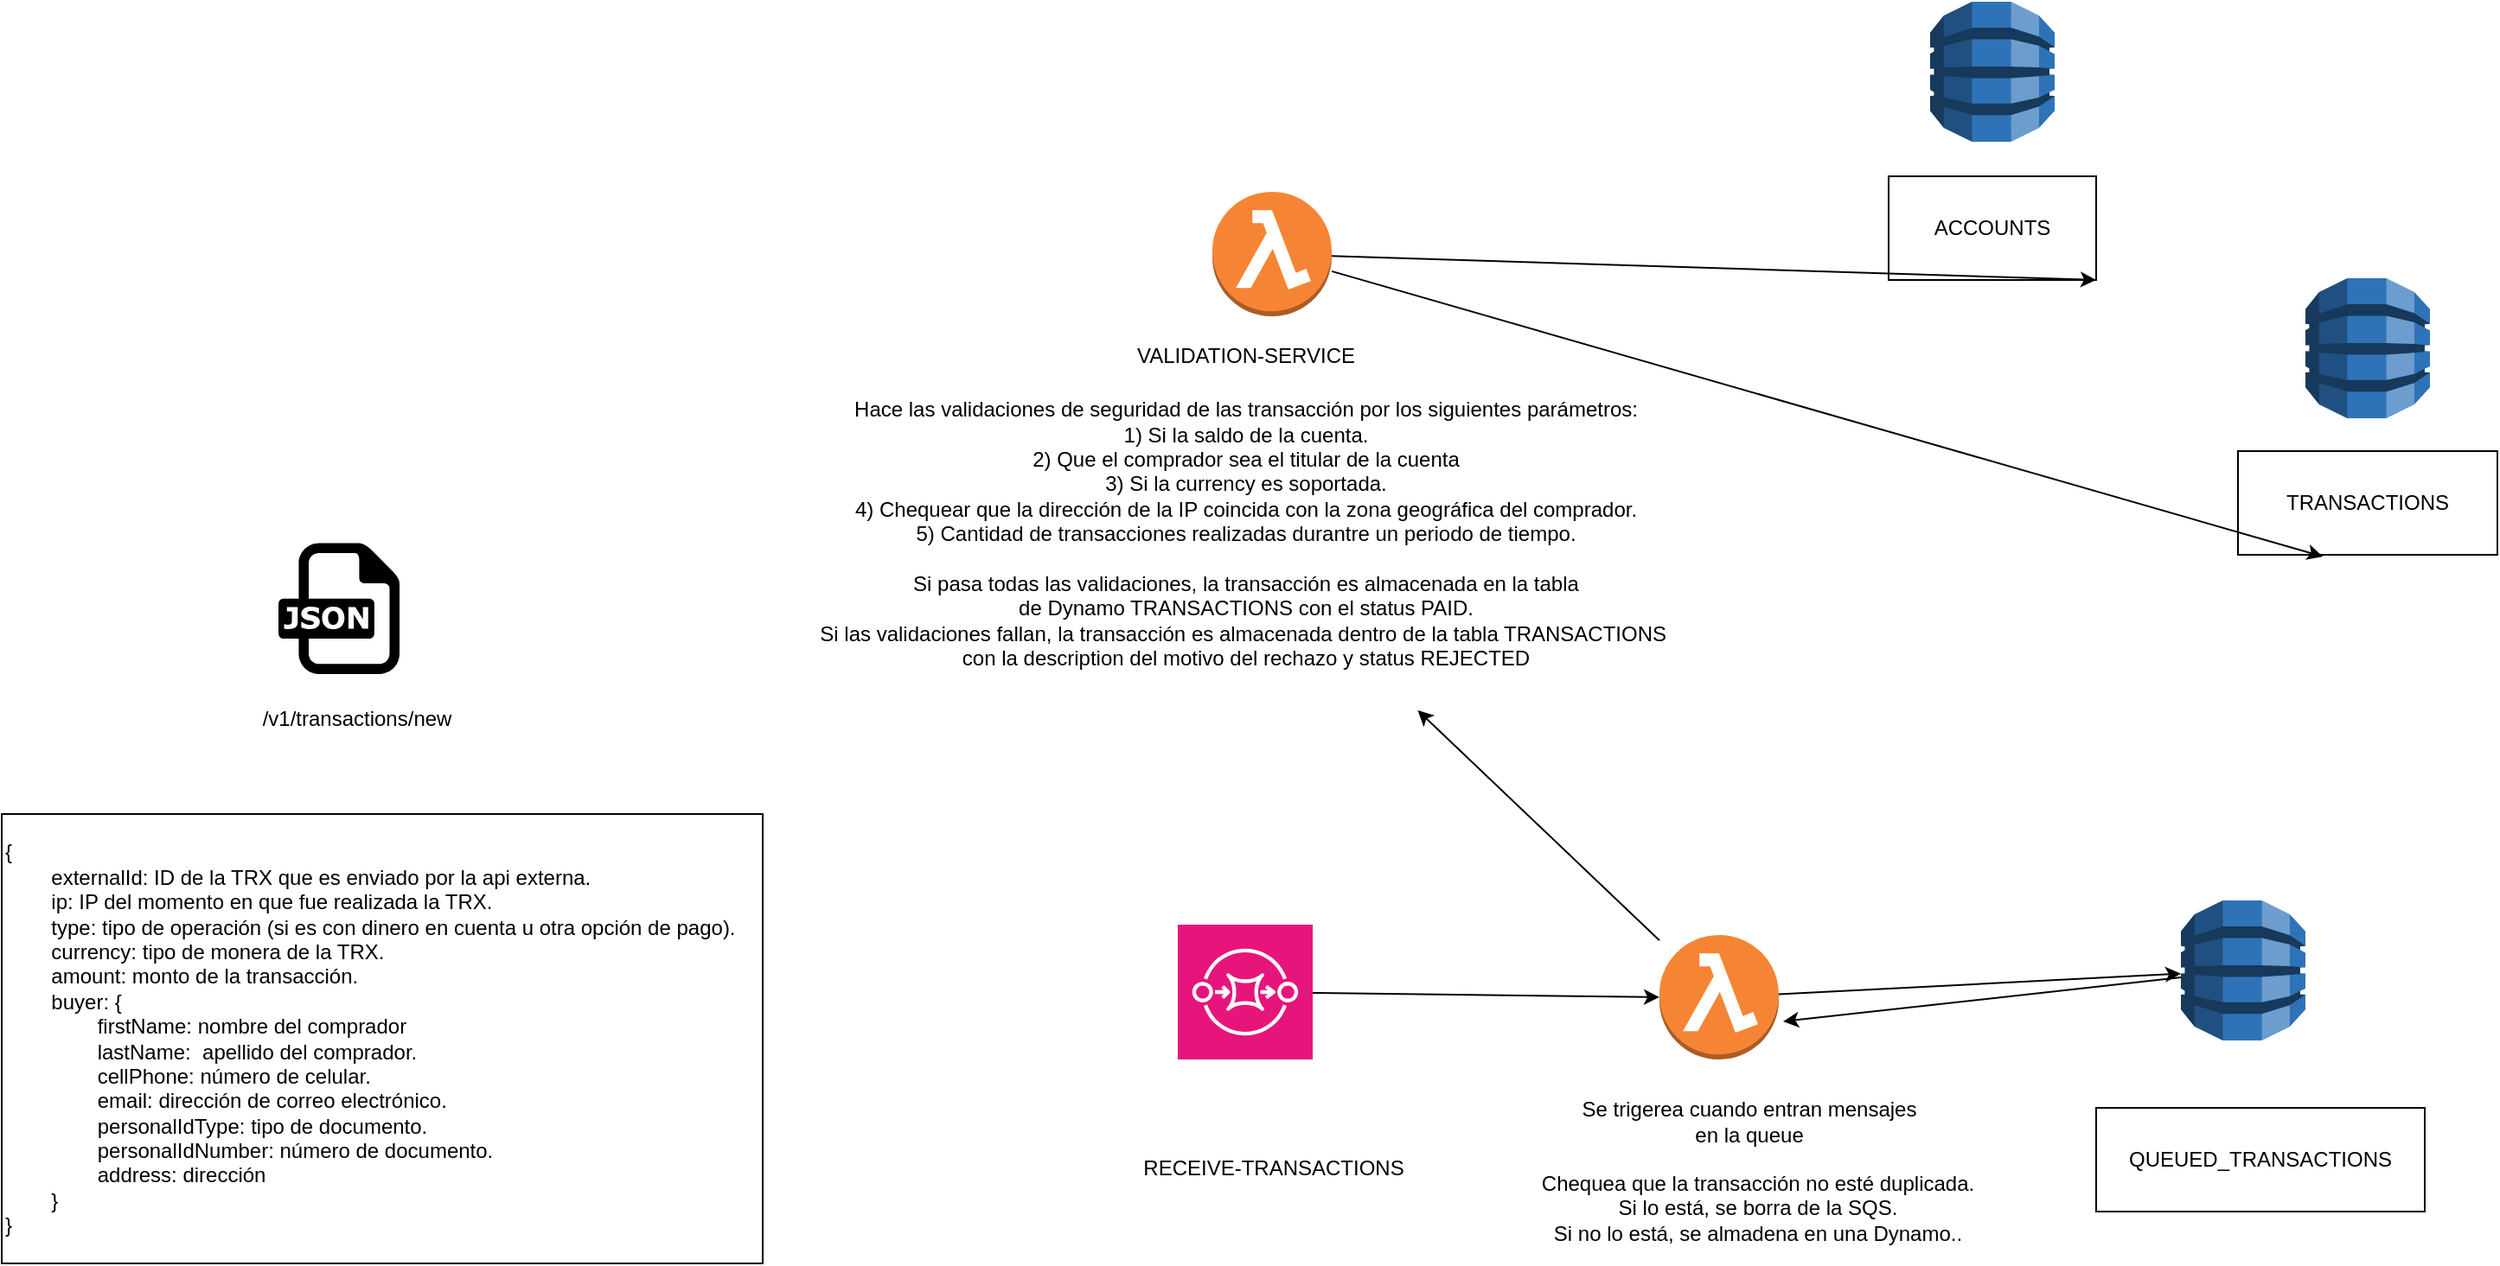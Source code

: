 <mxfile version="24.8.2">
  <diagram name="Page-1" id="5doB0BVXISMkJX6TuyT-">
    <mxGraphModel dx="2314" dy="1112" grid="1" gridSize="10" guides="1" tooltips="1" connect="1" arrows="1" fold="1" page="1" pageScale="1" pageWidth="850" pageHeight="1100" math="0" shadow="0">
      <root>
        <mxCell id="0" />
        <mxCell id="1" parent="0" />
        <mxCell id="77ZhGkkqVVTmG6hvkD-U-1" value="" style="outlineConnect=0;dashed=0;verticalLabelPosition=bottom;verticalAlign=top;align=center;html=1;shape=mxgraph.aws3.dynamo_db;fillColor=#2E73B8;gradientColor=none;" parent="1" vertex="1">
          <mxGeometry x="1195" y="170" width="72" height="81" as="geometry" />
        </mxCell>
        <mxCell id="77ZhGkkqVVTmG6hvkD-U-36" style="edgeStyle=none;rounded=0;orthogonalLoop=1;jettySize=auto;html=1;" parent="1" source="77ZhGkkqVVTmG6hvkD-U-2" edge="1">
          <mxGeometry relative="1" as="geometry">
            <mxPoint x="1110" y="760" as="targetPoint" />
          </mxGeometry>
        </mxCell>
        <mxCell id="77ZhGkkqVVTmG6hvkD-U-2" value="" style="outlineConnect=0;dashed=0;verticalLabelPosition=bottom;verticalAlign=top;align=center;html=1;shape=mxgraph.aws3.dynamo_db;fillColor=#2E73B8;gradientColor=none;" parent="1" vertex="1">
          <mxGeometry x="1340" y="690" width="72" height="81" as="geometry" />
        </mxCell>
        <mxCell id="77ZhGkkqVVTmG6hvkD-U-3" value="TRANSACTIONS" style="whiteSpace=wrap;html=1;" parent="1" vertex="1">
          <mxGeometry x="1373" y="430" width="150" height="60" as="geometry" />
        </mxCell>
        <mxCell id="77ZhGkkqVVTmG6hvkD-U-6" value="QUEUED_TRANSACTIONS" style="whiteSpace=wrap;html=1;" parent="1" vertex="1">
          <mxGeometry x="1291" y="810" width="190" height="60" as="geometry" />
        </mxCell>
        <mxCell id="77ZhGkkqVVTmG6hvkD-U-7" value="" style="outlineConnect=0;dashed=0;verticalLabelPosition=bottom;verticalAlign=top;align=center;html=1;shape=mxgraph.aws3.dynamo_db;fillColor=#2E73B8;gradientColor=none;" parent="1" vertex="1">
          <mxGeometry x="1412" y="330" width="72" height="81" as="geometry" />
        </mxCell>
        <mxCell id="77ZhGkkqVVTmG6hvkD-U-8" value="ACCOUNTS" style="whiteSpace=wrap;html=1;" parent="1" vertex="1">
          <mxGeometry x="1171" y="271" width="120" height="60" as="geometry" />
        </mxCell>
        <mxCell id="77ZhGkkqVVTmG6hvkD-U-11" value="" style="dashed=0;outlineConnect=0;html=1;align=center;labelPosition=center;verticalLabelPosition=bottom;verticalAlign=top;shape=mxgraph.weblogos.json" parent="1" vertex="1">
          <mxGeometry x="240" y="483.2" width="70" height="75.8" as="geometry" />
        </mxCell>
        <mxCell id="77ZhGkkqVVTmG6hvkD-U-14" value="{&lt;div&gt;&lt;span style=&quot;white-space: pre;&quot;&gt;&#x9;&lt;/span&gt;externalId: ID de la TRX que es enviado por la api externa.&lt;br&gt;&lt;span style=&quot;white-space: pre;&quot;&gt;&#x9;&lt;/span&gt;ip: IP del momento en que fue realizada la TRX.&lt;div&gt;&lt;span style=&quot;white-space: pre;&quot;&gt;&#x9;&lt;/span&gt;type: tipo de operación (si es con dinero en cuenta u otra opción de pago).&lt;br&gt;&lt;span style=&quot;white-space: pre;&quot;&gt;&#x9;&lt;/span&gt;currency: tipo de monera de la TRX.&lt;br&gt;&lt;span style=&quot;white-space: pre;&quot;&gt;&#x9;&lt;/span&gt;amount: monto de la transacción.&lt;br&gt;&lt;span style=&quot;white-space: pre;&quot;&gt;&#x9;&lt;/span&gt;buyer: {&lt;br&gt;&lt;span style=&quot;white-space: pre;&quot;&gt;&#x9;&lt;/span&gt;&lt;span style=&quot;white-space: pre;&quot;&gt;&#x9;&lt;/span&gt;firstName: nombre del comprador&lt;/div&gt;&lt;div&gt;&lt;span style=&quot;white-space: pre;&quot;&gt;&#x9;&lt;/span&gt;&lt;span style=&quot;white-space: pre;&quot;&gt;&#x9;&lt;/span&gt;lastName:&amp;nbsp; apellido del comprador.&lt;/div&gt;&lt;div&gt;&lt;span style=&quot;white-space: pre;&quot;&gt;&#x9;&lt;/span&gt;&lt;span style=&quot;white-space: pre;&quot;&gt;&#x9;&lt;/span&gt;cellPhone: número de celular.&lt;br&gt;&lt;span style=&quot;white-space: pre;&quot;&gt;&#x9;&lt;/span&gt;&lt;span style=&quot;white-space: pre;&quot;&gt;&#x9;&lt;/span&gt;email: dirección de correo electrónico.&lt;/div&gt;&lt;div&gt;&lt;span style=&quot;white-space: pre;&quot;&gt;&#x9;&lt;/span&gt;&lt;span style=&quot;white-space: pre;&quot;&gt;&#x9;&lt;/span&gt;personalIdType: tipo de documento.&lt;/div&gt;&lt;div&gt;&lt;span style=&quot;white-space: pre;&quot;&gt;&#x9;&lt;/span&gt;&lt;span style=&quot;white-space: pre;&quot;&gt;&#x9;&lt;/span&gt;personalIdNumber: número de documento.&lt;/div&gt;&lt;div&gt;&lt;span style=&quot;white-space: pre;&quot;&gt;&#x9;&lt;/span&gt;&lt;span style=&quot;white-space: pre;&quot;&gt;&#x9;&lt;/span&gt;address: dirección&lt;br&gt;&lt;span style=&quot;white-space: pre;&quot;&gt;&#x9;&lt;/span&gt;}&lt;/div&gt;&lt;/div&gt;&lt;div&gt;}&lt;/div&gt;" style="whiteSpace=wrap;html=1;align=left;" parent="1" vertex="1">
          <mxGeometry x="80" y="640" width="440" height="260" as="geometry" />
        </mxCell>
        <mxCell id="77ZhGkkqVVTmG6hvkD-U-15" value="/v1/transactions/new" style="text;html=1;align=center;verticalAlign=middle;resizable=0;points=[];autosize=1;strokeColor=none;fillColor=none;" parent="1" vertex="1">
          <mxGeometry x="220" y="570" width="130" height="30" as="geometry" />
        </mxCell>
        <mxCell id="77ZhGkkqVVTmG6hvkD-U-16" value="" style="sketch=0;points=[[0,0,0],[0.25,0,0],[0.5,0,0],[0.75,0,0],[1,0,0],[0,1,0],[0.25,1,0],[0.5,1,0],[0.75,1,0],[1,1,0],[0,0.25,0],[0,0.5,0],[0,0.75,0],[1,0.25,0],[1,0.5,0],[1,0.75,0]];outlineConnect=0;fontColor=#232F3E;fillColor=#E7157B;strokeColor=#ffffff;dashed=0;verticalLabelPosition=bottom;verticalAlign=top;align=center;html=1;fontSize=12;fontStyle=0;aspect=fixed;shape=mxgraph.aws4.resourceIcon;resIcon=mxgraph.aws4.sqs;" parent="1" vertex="1">
          <mxGeometry x="760" y="704" width="78" height="78" as="geometry" />
        </mxCell>
        <mxCell id="77ZhGkkqVVTmG6hvkD-U-18" value="&lt;div style=&quot;background-color: rgb(40, 44, 52); font-family: &amp;quot;FantasqueSansMono Nerd Font&amp;quot;, &amp;quot;Droid Sans Mono&amp;quot;, &amp;quot;monospace&amp;quot;, monospace; font-size: 15px; line-height: 20px; white-space-collapse: preserve;&quot;&gt;&lt;br&gt;&lt;/div&gt;" style="text;html=1;align=center;verticalAlign=middle;resizable=0;points=[];autosize=1;strokeColor=none;fillColor=none;" parent="1" vertex="1">
          <mxGeometry x="760" y="798" width="20" height="30" as="geometry" />
        </mxCell>
        <mxCell id="77ZhGkkqVVTmG6hvkD-U-19" value="RECEIVE-TRANSACTIONS" style="text;html=1;align=center;verticalAlign=middle;resizable=0;points=[];autosize=1;strokeColor=none;fillColor=none;" parent="1" vertex="1">
          <mxGeometry x="730" y="830" width="170" height="30" as="geometry" />
        </mxCell>
        <mxCell id="77ZhGkkqVVTmG6hvkD-U-35" style="edgeStyle=none;rounded=0;orthogonalLoop=1;jettySize=auto;html=1;" parent="1" source="77ZhGkkqVVTmG6hvkD-U-20" target="77ZhGkkqVVTmG6hvkD-U-2" edge="1">
          <mxGeometry relative="1" as="geometry" />
        </mxCell>
        <mxCell id="77ZhGkkqVVTmG6hvkD-U-37" style="edgeStyle=none;rounded=0;orthogonalLoop=1;jettySize=auto;html=1;" parent="1" source="77ZhGkkqVVTmG6hvkD-U-20" target="77ZhGkkqVVTmG6hvkD-U-30" edge="1">
          <mxGeometry relative="1" as="geometry" />
        </mxCell>
        <mxCell id="77ZhGkkqVVTmG6hvkD-U-20" value="" style="outlineConnect=0;dashed=0;verticalLabelPosition=bottom;verticalAlign=top;align=center;html=1;shape=mxgraph.aws3.lambda_function;fillColor=#F58534;gradientColor=none;" parent="1" vertex="1">
          <mxGeometry x="1038.5" y="710" width="69" height="72" as="geometry" />
        </mxCell>
        <mxCell id="77ZhGkkqVVTmG6hvkD-U-33" style="edgeStyle=none;rounded=0;orthogonalLoop=1;jettySize=auto;html=1;entryX=1;entryY=1;entryDx=0;entryDy=0;" parent="1" source="77ZhGkkqVVTmG6hvkD-U-22" target="77ZhGkkqVVTmG6hvkD-U-8" edge="1">
          <mxGeometry relative="1" as="geometry" />
        </mxCell>
        <mxCell id="77ZhGkkqVVTmG6hvkD-U-22" value="" style="outlineConnect=0;dashed=0;verticalLabelPosition=bottom;verticalAlign=top;align=center;html=1;shape=mxgraph.aws3.lambda_function;fillColor=#F58534;gradientColor=none;" parent="1" vertex="1">
          <mxGeometry x="780" y="280" width="69" height="72" as="geometry" />
        </mxCell>
        <mxCell id="77ZhGkkqVVTmG6hvkD-U-23" value="VALIDATION-SERVICE" style="text;html=1;align=center;verticalAlign=middle;resizable=0;points=[];autosize=1;strokeColor=none;fillColor=none;" parent="1" vertex="1">
          <mxGeometry x="724" y="360" width="150" height="30" as="geometry" />
        </mxCell>
        <mxCell id="77ZhGkkqVVTmG6hvkD-U-25" value="Chequea que la transacción no esté duplicada.&lt;br&gt;Si lo está, se borra de la SQS.&lt;br&gt;Si no lo está, se almadena en una Dynamo.." style="text;html=1;align=center;verticalAlign=middle;resizable=0;points=[];autosize=1;strokeColor=none;fillColor=none;" parent="1" vertex="1">
          <mxGeometry x="960" y="838" width="270" height="60" as="geometry" />
        </mxCell>
        <mxCell id="77ZhGkkqVVTmG6hvkD-U-27" value="Se trigerea cuando entran mensajes&lt;br&gt;en la queue" style="text;html=1;align=center;verticalAlign=middle;resizable=0;points=[];autosize=1;strokeColor=none;fillColor=none;" parent="1" vertex="1">
          <mxGeometry x="980" y="798" width="220" height="40" as="geometry" />
        </mxCell>
        <mxCell id="77ZhGkkqVVTmG6hvkD-U-30" value="Hace las validaciones de seguridad de las transacción por los siguientes parámetros:&lt;br&gt;1) Si la saldo de la cuenta.&lt;br&gt;2) Que el comprador sea el titular de la cuenta&lt;br&gt;3) Si la currency es soportada.&lt;br&gt;4) Chequear que la dirección de la IP coincida con la zona geográfica del comprador.&lt;br&gt;5) Cantidad de transacciones realizadas durantre un periodo de tiempo.&lt;br&gt;&lt;br&gt;Si pasa todas las validaciones, la transacción es almacenada en la tabla&lt;br&gt;de Dynamo TRANSACTIONS con el status PAID.&lt;br&gt;Si las validaciones fallan, la transacción es almacenada dentro de la tabla TRANSACTIONS&amp;nbsp;&lt;div&gt;con la description del motivo del rechazo y status REJECTED&lt;br&gt;&lt;div&gt;&lt;br&gt;&lt;/div&gt;&lt;/div&gt;" style="text;html=1;align=center;verticalAlign=middle;resizable=0;points=[];autosize=1;strokeColor=none;fillColor=none;" parent="1" vertex="1">
          <mxGeometry x="539" y="390" width="520" height="190" as="geometry" />
        </mxCell>
        <mxCell id="77ZhGkkqVVTmG6hvkD-U-32" style="edgeStyle=none;rounded=0;orthogonalLoop=1;jettySize=auto;html=1;entryX=0.327;entryY=1.017;entryDx=0;entryDy=0;entryPerimeter=0;" parent="1" source="77ZhGkkqVVTmG6hvkD-U-22" target="77ZhGkkqVVTmG6hvkD-U-3" edge="1">
          <mxGeometry relative="1" as="geometry" />
        </mxCell>
        <mxCell id="77ZhGkkqVVTmG6hvkD-U-34" style="edgeStyle=none;rounded=0;orthogonalLoop=1;jettySize=auto;html=1;entryX=0;entryY=0.5;entryDx=0;entryDy=0;entryPerimeter=0;" parent="1" source="77ZhGkkqVVTmG6hvkD-U-16" target="77ZhGkkqVVTmG6hvkD-U-20" edge="1">
          <mxGeometry relative="1" as="geometry" />
        </mxCell>
      </root>
    </mxGraphModel>
  </diagram>
</mxfile>
